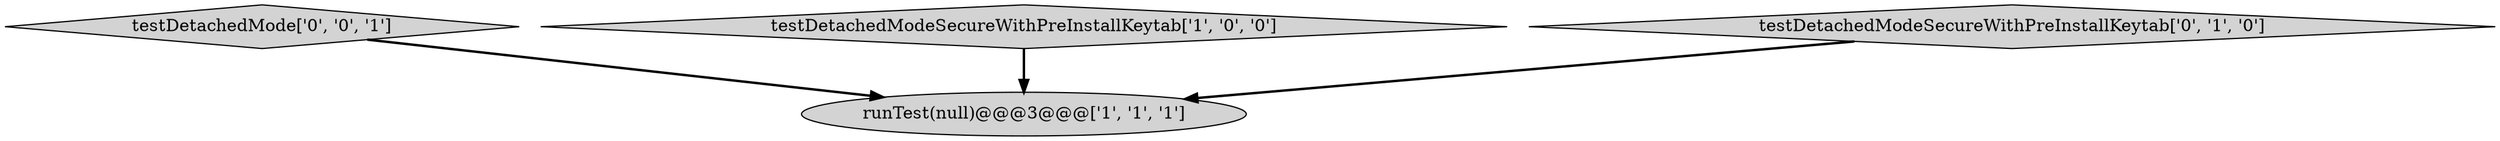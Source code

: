 digraph {
3 [style = filled, label = "testDetachedMode['0', '0', '1']", fillcolor = lightgray, shape = diamond image = "AAA0AAABBB3BBB"];
1 [style = filled, label = "runTest(null)@@@3@@@['1', '1', '1']", fillcolor = lightgray, shape = ellipse image = "AAA0AAABBB1BBB"];
0 [style = filled, label = "testDetachedModeSecureWithPreInstallKeytab['1', '0', '0']", fillcolor = lightgray, shape = diamond image = "AAA0AAABBB1BBB"];
2 [style = filled, label = "testDetachedModeSecureWithPreInstallKeytab['0', '1', '0']", fillcolor = lightgray, shape = diamond image = "AAA0AAABBB2BBB"];
0->1 [style = bold, label=""];
2->1 [style = bold, label=""];
3->1 [style = bold, label=""];
}
